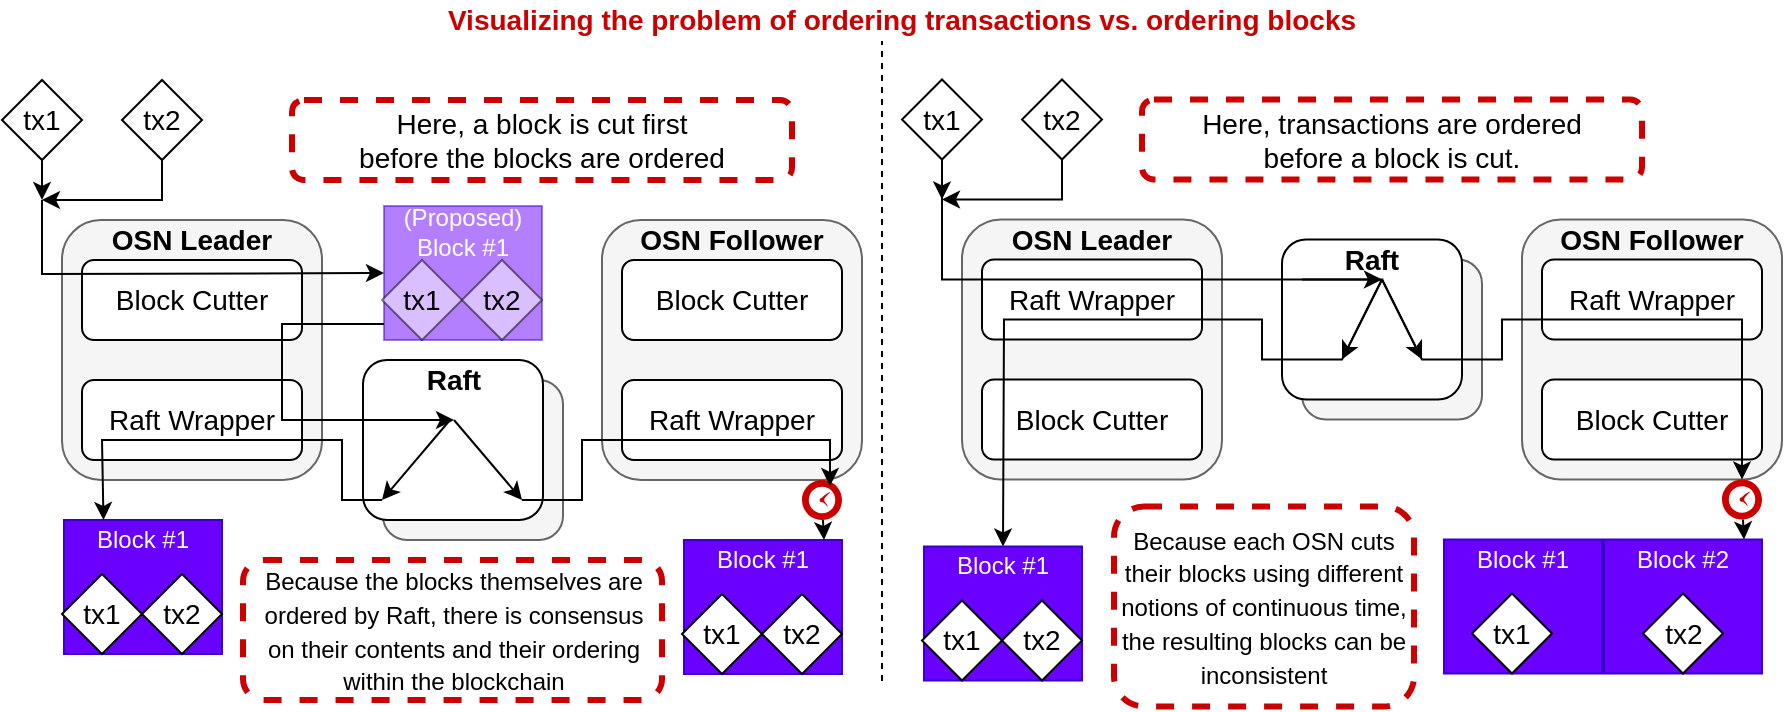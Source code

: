 <mxfile version="14.5.1" type="device"><diagram id="nDACwnGKOe6IFotOIgsN" name="Page-1"><mxGraphModel dx="2889" dy="1126" grid="1" gridSize="10" guides="1" tooltips="1" connect="1" arrows="1" fold="1" page="1" pageScale="1" pageWidth="827" pageHeight="1169" math="0" shadow="0"><root><mxCell id="0"/><mxCell id="1" parent="0"/><mxCell id="Sr8vAi6rzkndGQLO5JRo-13" value="" style="rounded=1;whiteSpace=wrap;html=1;labelBackgroundColor=none;fontSize=14;fontColor=#333333;fillColor=#f5f5f5;strokeColor=#666666;" parent="1" vertex="1"><mxGeometry x="560" y="159.75" width="90" height="80" as="geometry"/></mxCell><mxCell id="Sr8vAi6rzkndGQLO5JRo-1" value="Visualizing the problem of ordering transactions vs. ordering blocks" style="text;html=1;strokeColor=none;fillColor=none;align=center;verticalAlign=middle;whiteSpace=wrap;rounded=0;fontStyle=1;fontColor=#CC0000;fontSize=14;" parent="1" vertex="1"><mxGeometry x="-80" y="30" width="880" height="20" as="geometry"/></mxCell><mxCell id="Sr8vAi6rzkndGQLO5JRo-3" value="tx1" style="rhombus;whiteSpace=wrap;html=1;fontSize=14;labelBackgroundColor=none;" parent="1" vertex="1"><mxGeometry x="360" y="69.75" width="40" height="40" as="geometry"/></mxCell><mxCell id="Sr8vAi6rzkndGQLO5JRo-15" style="edgeStyle=none;rounded=0;orthogonalLoop=1;jettySize=auto;html=1;fontSize=14;fontColor=#000000;endArrow=classic;endFill=1;exitX=0.5;exitY=1;exitDx=0;exitDy=0;" parent="1" source="Sr8vAi6rzkndGQLO5JRo-4" edge="1"><mxGeometry relative="1" as="geometry"><mxPoint x="380" y="129.75" as="targetPoint"/><mxPoint x="440" y="119.75" as="sourcePoint"/><Array as="points"><mxPoint x="440" y="129.75"/></Array></mxGeometry></mxCell><mxCell id="Sr8vAi6rzkndGQLO5JRo-4" value="tx2" style="rhombus;whiteSpace=wrap;html=1;fontSize=14;labelBackgroundColor=none;" parent="1" vertex="1"><mxGeometry x="420" y="69.75" width="40" height="40" as="geometry"/></mxCell><mxCell id="Sr8vAi6rzkndGQLO5JRo-6" value="" style="rounded=1;whiteSpace=wrap;html=1;labelBackgroundColor=none;fontSize=14;fontColor=#000000;" parent="1" vertex="1"><mxGeometry x="550" y="149.75" width="90" height="80" as="geometry"/></mxCell><mxCell id="Sr8vAi6rzkndGQLO5JRo-7" value="" style="rounded=1;whiteSpace=wrap;html=1;labelBackgroundColor=none;fontSize=14;fontColor=#333333;fillColor=#f5f5f5;strokeColor=#666666;" parent="1" vertex="1"><mxGeometry x="390" y="139.75" width="130" height="130" as="geometry"/></mxCell><mxCell id="Sr8vAi6rzkndGQLO5JRo-8" value="OSN Leader" style="text;html=1;strokeColor=none;fillColor=none;align=center;verticalAlign=middle;whiteSpace=wrap;rounded=0;labelBackgroundColor=none;fontSize=14;fontColor=#000000;fontStyle=1" parent="1" vertex="1"><mxGeometry x="390" y="139.75" width="130" height="20" as="geometry"/></mxCell><mxCell id="Sr8vAi6rzkndGQLO5JRo-9" value="Block Cutter" style="rounded=1;whiteSpace=wrap;html=1;labelBackgroundColor=none;fontSize=14;fontColor=#000000;" parent="1" vertex="1"><mxGeometry x="400" y="219.75" width="110" height="40" as="geometry"/></mxCell><mxCell id="Sr8vAi6rzkndGQLO5JRo-10" value="Raft Wrapper" style="rounded=1;whiteSpace=wrap;html=1;labelBackgroundColor=none;fontSize=14;fontColor=#000000;" parent="1" vertex="1"><mxGeometry x="400" y="159.75" width="110" height="40" as="geometry"/></mxCell><mxCell id="Sr8vAi6rzkndGQLO5JRo-11" value="Raft" style="text;html=1;strokeColor=none;fillColor=none;align=center;verticalAlign=middle;whiteSpace=wrap;rounded=0;labelBackgroundColor=none;fontSize=14;fontColor=#000000;fontStyle=1" parent="1" vertex="1"><mxGeometry x="550" y="149.75" width="90" height="20" as="geometry"/></mxCell><mxCell id="Sr8vAi6rzkndGQLO5JRo-14" style="rounded=0;orthogonalLoop=1;jettySize=auto;html=1;exitX=0.5;exitY=1;exitDx=0;exitDy=0;fontSize=14;fontColor=#000000;entryX=0.5;entryY=0;entryDx=0;entryDy=0;" parent="1" source="Sr8vAi6rzkndGQLO5JRo-3" target="Sr8vAi6rzkndGQLO5JRo-27" edge="1"><mxGeometry relative="1" as="geometry"><mxPoint x="410" y="289.75" as="targetPoint"/><Array as="points"><mxPoint x="380" y="169.75"/><mxPoint x="410" y="169.75"/><mxPoint x="600" y="169.75"/><mxPoint x="580" y="209.75"/><mxPoint x="540" y="209.75"/><mxPoint x="540" y="189.75"/><mxPoint x="411" y="189.75"/></Array></mxGeometry></mxCell><mxCell id="Sr8vAi6rzkndGQLO5JRo-16" value="" style="rounded=1;whiteSpace=wrap;html=1;labelBackgroundColor=none;fontSize=14;fontColor=#333333;fillColor=#f5f5f5;strokeColor=#666666;" parent="1" vertex="1"><mxGeometry x="670" y="139.75" width="130" height="130" as="geometry"/></mxCell><mxCell id="Sr8vAi6rzkndGQLO5JRo-17" value="OSN Follower" style="text;html=1;strokeColor=none;fillColor=none;align=center;verticalAlign=middle;whiteSpace=wrap;rounded=0;labelBackgroundColor=none;fontSize=14;fontColor=#000000;fontStyle=1" parent="1" vertex="1"><mxGeometry x="670" y="139.75" width="130" height="20" as="geometry"/></mxCell><mxCell id="Sr8vAi6rzkndGQLO5JRo-18" value="Block Cutter" style="rounded=1;whiteSpace=wrap;html=1;labelBackgroundColor=none;fontSize=14;fontColor=#000000;" parent="1" vertex="1"><mxGeometry x="680" y="219.75" width="110" height="40" as="geometry"/></mxCell><mxCell id="Sr8vAi6rzkndGQLO5JRo-19" value="Raft Wrapper" style="rounded=1;whiteSpace=wrap;html=1;labelBackgroundColor=none;fontSize=14;fontColor=#000000;" parent="1" vertex="1"><mxGeometry x="680" y="159.75" width="110" height="40" as="geometry"/></mxCell><mxCell id="Sr8vAi6rzkndGQLO5JRo-20" value="" style="endArrow=classic;html=1;fontSize=14;fontColor=#000000;rounded=0;entryX=0.5;entryY=0;entryDx=0;entryDy=0;entryPerimeter=0;" parent="1" target="Sr8vAi6rzkndGQLO5JRo-49" edge="1"><mxGeometry width="50" height="50" relative="1" as="geometry"><mxPoint x="600" y="169.75" as="sourcePoint"/><mxPoint x="780" y="289.75" as="targetPoint"/><Array as="points"><mxPoint x="620" y="209.75"/><mxPoint x="660" y="209.75"/><mxPoint x="660" y="189.75"/><mxPoint x="780" y="189.75"/></Array></mxGeometry></mxCell><mxCell id="Sr8vAi6rzkndGQLO5JRo-24" value="" style="endArrow=classic;html=1;fontSize=14;fontColor=#000000;" parent="1" edge="1"><mxGeometry width="50" height="50" relative="1" as="geometry"><mxPoint x="560" y="169.75" as="sourcePoint"/><mxPoint x="600" y="169.75" as="targetPoint"/></mxGeometry></mxCell><mxCell id="Sr8vAi6rzkndGQLO5JRo-26" value="" style="rounded=0;whiteSpace=wrap;html=1;fillColor=#6a00ff;strokeColor=#3700CC;fontColor=#ffffff;" parent="1" vertex="1"><mxGeometry x="371" y="303.25" width="79" height="67" as="geometry"/></mxCell><mxCell id="Sr8vAi6rzkndGQLO5JRo-27" value="Block #1" style="text;html=1;strokeColor=none;fillColor=none;align=center;verticalAlign=middle;whiteSpace=wrap;rounded=0;fontColor=#FFFFFF;" parent="1" vertex="1"><mxGeometry x="371" y="303.25" width="79" height="20" as="geometry"/></mxCell><mxCell id="Sr8vAi6rzkndGQLO5JRo-38" value="tx1" style="rhombus;whiteSpace=wrap;html=1;fontSize=14;labelBackgroundColor=none;" parent="1" vertex="1"><mxGeometry x="370" y="330.25" width="40" height="40" as="geometry"/></mxCell><mxCell id="Sr8vAi6rzkndGQLO5JRo-39" value="tx2" style="rhombus;whiteSpace=wrap;html=1;fontSize=14;labelBackgroundColor=none;" parent="1" vertex="1"><mxGeometry x="410" y="330.25" width="40" height="40" as="geometry"/></mxCell><mxCell id="Sr8vAi6rzkndGQLO5JRo-40" value="" style="rounded=0;whiteSpace=wrap;html=1;fillColor=#6a00ff;strokeColor=#3700CC;fontColor=#ffffff;" parent="1" vertex="1"><mxGeometry x="631" y="299.75" width="79" height="67" as="geometry"/></mxCell><mxCell id="Sr8vAi6rzkndGQLO5JRo-41" value="Block #1" style="text;html=1;strokeColor=none;fillColor=none;align=center;verticalAlign=middle;whiteSpace=wrap;rounded=0;fontColor=#FFFFFF;" parent="1" vertex="1"><mxGeometry x="631" y="299.75" width="79" height="20" as="geometry"/></mxCell><mxCell id="Sr8vAi6rzkndGQLO5JRo-42" value="tx1" style="rhombus;whiteSpace=wrap;html=1;fontSize=14;labelBackgroundColor=none;" parent="1" vertex="1"><mxGeometry x="645" y="326.75" width="40" height="40" as="geometry"/></mxCell><mxCell id="Sr8vAi6rzkndGQLO5JRo-44" value="" style="rounded=0;whiteSpace=wrap;html=1;fillColor=#6a00ff;strokeColor=#3700CC;fontColor=#ffffff;" parent="1" vertex="1"><mxGeometry x="711" y="299.75" width="79" height="67" as="geometry"/></mxCell><mxCell id="Sr8vAi6rzkndGQLO5JRo-45" value="Block #2" style="text;html=1;strokeColor=none;fillColor=none;align=center;verticalAlign=middle;whiteSpace=wrap;rounded=0;fontColor=#FFFFFF;" parent="1" vertex="1"><mxGeometry x="711" y="299.75" width="79" height="20" as="geometry"/></mxCell><mxCell id="Sr8vAi6rzkndGQLO5JRo-47" value="tx2" style="rhombus;whiteSpace=wrap;html=1;fontSize=14;labelBackgroundColor=none;" parent="1" vertex="1"><mxGeometry x="730.5" y="326.75" width="40" height="40" as="geometry"/></mxCell><mxCell id="Sr8vAi6rzkndGQLO5JRo-51" style="edgeStyle=none;rounded=0;orthogonalLoop=1;jettySize=auto;html=1;entryX=0.886;entryY=0;entryDx=0;entryDy=0;entryPerimeter=0;endArrow=classic;endFill=1;fontSize=14;fontColor=#000000;" parent="1" source="Sr8vAi6rzkndGQLO5JRo-49" target="Sr8vAi6rzkndGQLO5JRo-45" edge="1"><mxGeometry relative="1" as="geometry"/></mxCell><mxCell id="Sr8vAi6rzkndGQLO5JRo-49" value="" style="html=1;aspect=fixed;strokeColor=none;shadow=0;align=center;verticalAlign=top;shape=mxgraph.gcp2.clock;labelBackgroundColor=none;fontSize=14;fontColor=#000000;fillColor=#CC0000;" parent="1" vertex="1"><mxGeometry x="770" y="269.75" width="20" height="20" as="geometry"/></mxCell><mxCell id="Sr8vAi6rzkndGQLO5JRo-52" value="" style="endArrow=classic;html=1;fontSize=14;fontColor=#000000;" parent="1" edge="1"><mxGeometry width="50" height="50" relative="1" as="geometry"><mxPoint x="600" y="169.75" as="sourcePoint"/><mxPoint x="580" y="209.75" as="targetPoint"/></mxGeometry></mxCell><mxCell id="Sr8vAi6rzkndGQLO5JRo-53" value="" style="endArrow=classic;html=1;fontSize=14;fontColor=#000000;" parent="1" edge="1"><mxGeometry width="50" height="50" relative="1" as="geometry"><mxPoint x="600" y="169.75" as="sourcePoint"/><mxPoint x="620" y="209.75" as="targetPoint"/></mxGeometry></mxCell><mxCell id="Sr8vAi6rzkndGQLO5JRo-54" value="" style="endArrow=none;dashed=1;html=1;fontSize=14;fontColor=#000000;" parent="1" edge="1"><mxGeometry width="50" height="50" relative="1" as="geometry"><mxPoint x="350" y="370.5" as="sourcePoint"/><mxPoint x="350" y="50.5" as="targetPoint"/></mxGeometry></mxCell><mxCell id="Sr8vAi6rzkndGQLO5JRo-89" value="" style="endArrow=classic;html=1;fontSize=14;fontColor=#000000;exitX=0.5;exitY=1;exitDx=0;exitDy=0;" parent="1" source="Sr8vAi6rzkndGQLO5JRo-3" edge="1"><mxGeometry width="50" height="50" relative="1" as="geometry"><mxPoint x="540" y="119.75" as="sourcePoint"/><mxPoint x="380" y="129.75" as="targetPoint"/></mxGeometry></mxCell><mxCell id="Sr8vAi6rzkndGQLO5JRo-90" value="" style="rounded=1;whiteSpace=wrap;html=1;labelBackgroundColor=none;fontSize=14;fontColor=#333333;fillColor=#f5f5f5;strokeColor=#666666;" parent="1" vertex="1"><mxGeometry x="100.5" y="220" width="90" height="80" as="geometry"/></mxCell><mxCell id="Sr8vAi6rzkndGQLO5JRo-91" value="tx1" style="rhombus;whiteSpace=wrap;html=1;fontSize=14;labelBackgroundColor=none;" parent="1" vertex="1"><mxGeometry x="-90" y="70" width="40" height="40" as="geometry"/></mxCell><mxCell id="Sr8vAi6rzkndGQLO5JRo-92" style="edgeStyle=none;rounded=0;orthogonalLoop=1;jettySize=auto;html=1;fontSize=14;fontColor=#000000;endArrow=classic;endFill=1;exitX=0.5;exitY=1;exitDx=0;exitDy=0;" parent="1" source="Sr8vAi6rzkndGQLO5JRo-93" edge="1"><mxGeometry relative="1" as="geometry"><mxPoint x="-70" y="130" as="targetPoint"/><mxPoint x="-10" y="120" as="sourcePoint"/><Array as="points"><mxPoint x="-10" y="130"/></Array></mxGeometry></mxCell><mxCell id="Sr8vAi6rzkndGQLO5JRo-93" value="tx2" style="rhombus;whiteSpace=wrap;html=1;fontSize=14;labelBackgroundColor=none;" parent="1" vertex="1"><mxGeometry x="-30" y="70" width="40" height="40" as="geometry"/></mxCell><mxCell id="Sr8vAi6rzkndGQLO5JRo-94" value="" style="rounded=1;whiteSpace=wrap;html=1;labelBackgroundColor=none;fontSize=14;fontColor=#000000;" parent="1" vertex="1"><mxGeometry x="90.5" y="210" width="90" height="80" as="geometry"/></mxCell><mxCell id="Sr8vAi6rzkndGQLO5JRo-95" value="" style="rounded=1;whiteSpace=wrap;html=1;labelBackgroundColor=none;fontSize=14;fontColor=#333333;fillColor=#f5f5f5;strokeColor=#666666;" parent="1" vertex="1"><mxGeometry x="-60" y="140" width="130" height="130" as="geometry"/></mxCell><mxCell id="Sr8vAi6rzkndGQLO5JRo-96" value="OSN Leader" style="text;html=1;strokeColor=none;fillColor=none;align=center;verticalAlign=middle;whiteSpace=wrap;rounded=0;labelBackgroundColor=none;fontSize=14;fontColor=#000000;fontStyle=1" parent="1" vertex="1"><mxGeometry x="-60" y="140" width="130" height="20" as="geometry"/></mxCell><mxCell id="Sr8vAi6rzkndGQLO5JRo-97" value="Block Cutter" style="rounded=1;whiteSpace=wrap;html=1;labelBackgroundColor=none;fontSize=14;fontColor=#000000;" parent="1" vertex="1"><mxGeometry x="-50" y="160" width="110" height="40" as="geometry"/></mxCell><mxCell id="Sr8vAi6rzkndGQLO5JRo-98" value="Raft Wrapper" style="rounded=1;whiteSpace=wrap;html=1;labelBackgroundColor=none;fontSize=14;fontColor=#000000;" parent="1" vertex="1"><mxGeometry x="-50" y="220" width="110" height="40" as="geometry"/></mxCell><mxCell id="Sr8vAi6rzkndGQLO5JRo-99" value="Raft" style="text;html=1;strokeColor=none;fillColor=none;align=center;verticalAlign=middle;whiteSpace=wrap;rounded=0;labelBackgroundColor=none;fontSize=14;fontColor=#000000;fontStyle=1" parent="1" vertex="1"><mxGeometry x="90.5" y="210" width="90" height="20" as="geometry"/></mxCell><mxCell id="Sr8vAi6rzkndGQLO5JRo-101" value="" style="rounded=1;whiteSpace=wrap;html=1;labelBackgroundColor=none;fontSize=14;fontColor=#333333;fillColor=#f5f5f5;strokeColor=#666666;" parent="1" vertex="1"><mxGeometry x="210" y="140" width="130" height="130" as="geometry"/></mxCell><mxCell id="Sr8vAi6rzkndGQLO5JRo-102" value="OSN Follower" style="text;html=1;strokeColor=none;fillColor=none;align=center;verticalAlign=middle;whiteSpace=wrap;rounded=0;labelBackgroundColor=none;fontSize=14;fontColor=#000000;fontStyle=1" parent="1" vertex="1"><mxGeometry x="210" y="140" width="130" height="20" as="geometry"/></mxCell><mxCell id="Sr8vAi6rzkndGQLO5JRo-103" value="Block Cutter" style="rounded=1;whiteSpace=wrap;html=1;labelBackgroundColor=none;fontSize=14;fontColor=#000000;" parent="1" vertex="1"><mxGeometry x="220" y="160" width="110" height="40" as="geometry"/></mxCell><mxCell id="Sr8vAi6rzkndGQLO5JRo-104" value="Raft Wrapper" style="rounded=1;whiteSpace=wrap;html=1;labelBackgroundColor=none;fontSize=14;fontColor=#000000;" parent="1" vertex="1"><mxGeometry x="220" y="220" width="110" height="40" as="geometry"/></mxCell><mxCell id="Sr8vAi6rzkndGQLO5JRo-107" value="" style="rounded=0;whiteSpace=wrap;html=1;fillColor=#6a00ff;strokeColor=#3700CC;fontColor=#ffffff;opacity=50;" parent="1" vertex="1"><mxGeometry x="101" y="133" width="79" height="67" as="geometry"/></mxCell><mxCell id="Sr8vAi6rzkndGQLO5JRo-108" value="(Proposed)&lt;br&gt;Block #1" style="text;html=1;strokeColor=none;fillColor=none;align=center;verticalAlign=middle;whiteSpace=wrap;rounded=0;fontColor=#FFFFFF;opacity=50;" parent="1" vertex="1"><mxGeometry x="101" y="133" width="79" height="25" as="geometry"/></mxCell><mxCell id="Sr8vAi6rzkndGQLO5JRo-143" style="edgeStyle=none;rounded=0;orthogonalLoop=1;jettySize=auto;html=1;exitX=0;exitY=0.881;exitDx=0;exitDy=0;endArrow=classic;endFill=1;strokeWidth=1;fontSize=14;fontColor=#000000;exitPerimeter=0;" parent="1" source="Sr8vAi6rzkndGQLO5JRo-107" edge="1"><mxGeometry relative="1" as="geometry"><mxPoint x="136" y="240" as="targetPoint"/><Array as="points"><mxPoint x="50" y="192"/><mxPoint x="50" y="240"/><mxPoint x="109" y="240"/></Array></mxGeometry></mxCell><mxCell id="Sr8vAi6rzkndGQLO5JRo-109" value="tx1" style="rhombus;whiteSpace=wrap;html=1;fontSize=14;labelBackgroundColor=none;opacity=50;" parent="1" vertex="1"><mxGeometry x="100" y="160" width="40" height="40" as="geometry"/></mxCell><mxCell id="Sr8vAi6rzkndGQLO5JRo-110" value="tx2" style="rhombus;whiteSpace=wrap;html=1;fontSize=14;labelBackgroundColor=none;opacity=50;" parent="1" vertex="1"><mxGeometry x="140" y="160" width="40" height="40" as="geometry"/></mxCell><mxCell id="Sr8vAi6rzkndGQLO5JRo-128" style="edgeStyle=none;rounded=0;orthogonalLoop=1;jettySize=auto;html=1;entryX=0.886;entryY=0;entryDx=0;entryDy=0;entryPerimeter=0;endArrow=classic;endFill=1;fontSize=14;fontColor=#000000;" parent="1" source="Sr8vAi6rzkndGQLO5JRo-118" target="Sr8vAi6rzkndGQLO5JRo-125" edge="1"><mxGeometry relative="1" as="geometry"/></mxCell><mxCell id="Sr8vAi6rzkndGQLO5JRo-118" value="" style="html=1;aspect=fixed;strokeColor=none;shadow=0;align=center;verticalAlign=top;shape=mxgraph.gcp2.clock;labelBackgroundColor=none;fontSize=14;fontColor=#000000;fillColor=#CC0000;" parent="1" vertex="1"><mxGeometry x="310" y="270" width="20" height="20" as="geometry"/></mxCell><mxCell id="Sr8vAi6rzkndGQLO5JRo-121" value="" style="endArrow=classic;html=1;fontSize=14;fontColor=#000000;exitX=0.5;exitY=1;exitDx=0;exitDy=0;" parent="1" source="Sr8vAi6rzkndGQLO5JRo-91" edge="1"><mxGeometry width="50" height="50" relative="1" as="geometry"><mxPoint x="90" y="120" as="sourcePoint"/><mxPoint x="-70" y="130" as="targetPoint"/></mxGeometry></mxCell><mxCell id="Sr8vAi6rzkndGQLO5JRo-124" value="" style="rounded=0;whiteSpace=wrap;html=1;fillColor=#6a00ff;strokeColor=#3700CC;fontColor=#ffffff;" parent="1" vertex="1"><mxGeometry x="251" y="300" width="79" height="67" as="geometry"/></mxCell><mxCell id="Sr8vAi6rzkndGQLO5JRo-125" value="Block #1" style="text;html=1;strokeColor=none;fillColor=none;align=center;verticalAlign=middle;whiteSpace=wrap;rounded=0;fontColor=#FFFFFF;" parent="1" vertex="1"><mxGeometry x="251" y="300" width="79" height="20" as="geometry"/></mxCell><mxCell id="Sr8vAi6rzkndGQLO5JRo-126" value="tx1" style="rhombus;whiteSpace=wrap;html=1;fontSize=14;labelBackgroundColor=none;" parent="1" vertex="1"><mxGeometry x="250" y="327" width="40" height="40" as="geometry"/></mxCell><mxCell id="Sr8vAi6rzkndGQLO5JRo-127" value="tx2" style="rhombus;whiteSpace=wrap;html=1;fontSize=14;labelBackgroundColor=none;" parent="1" vertex="1"><mxGeometry x="290" y="327" width="40" height="40" as="geometry"/></mxCell><mxCell id="Sr8vAi6rzkndGQLO5JRo-134" value="" style="rounded=0;whiteSpace=wrap;html=1;fillColor=#6a00ff;strokeColor=#3700CC;fontColor=#ffffff;" parent="1" vertex="1"><mxGeometry x="-59" y="290" width="79" height="67" as="geometry"/></mxCell><mxCell id="Sr8vAi6rzkndGQLO5JRo-135" value="Block #1" style="text;html=1;strokeColor=none;fillColor=none;align=center;verticalAlign=middle;whiteSpace=wrap;rounded=0;fontColor=#FFFFFF;" parent="1" vertex="1"><mxGeometry x="-59" y="290" width="79" height="20" as="geometry"/></mxCell><mxCell id="Sr8vAi6rzkndGQLO5JRo-136" value="tx1" style="rhombus;whiteSpace=wrap;html=1;fontSize=14;labelBackgroundColor=none;" parent="1" vertex="1"><mxGeometry x="-60" y="317" width="40" height="40" as="geometry"/></mxCell><mxCell id="Sr8vAi6rzkndGQLO5JRo-137" value="tx2" style="rhombus;whiteSpace=wrap;html=1;fontSize=14;labelBackgroundColor=none;" parent="1" vertex="1"><mxGeometry x="-20" y="317" width="40" height="40" as="geometry"/></mxCell><mxCell id="Sr8vAi6rzkndGQLO5JRo-138" value="Here, transactions are ordered&lt;br&gt;before a block is cut." style="rounded=1;whiteSpace=wrap;html=1;labelBackgroundColor=none;fontSize=14;fontColor=#000000;dashed=1;strokeWidth=3;strokeColor=#CC0000;fillColor=#FFFFFF;" parent="1" vertex="1"><mxGeometry x="480" y="79.75" width="250" height="40" as="geometry"/></mxCell><mxCell id="Sr8vAi6rzkndGQLO5JRo-140" value="Here, a block is cut first&lt;br&gt;before the blocks are ordered" style="rounded=1;whiteSpace=wrap;html=1;labelBackgroundColor=none;fontSize=14;fontColor=#000000;dashed=1;strokeWidth=3;strokeColor=#CC0000;fillColor=#FFFFFF;" parent="1" vertex="1"><mxGeometry x="55" y="80" width="250" height="40" as="geometry"/></mxCell><mxCell id="Sr8vAi6rzkndGQLO5JRo-142" value="" style="endArrow=classic;html=1;strokeWidth=1;fontSize=14;fontColor=#000000;rounded=0;entryX=0;entryY=0.5;entryDx=0;entryDy=0;" parent="1" target="Sr8vAi6rzkndGQLO5JRo-107" edge="1"><mxGeometry width="50" height="50" relative="1" as="geometry"><mxPoint x="-70" y="130" as="sourcePoint"/><mxPoint x="-70" y="270" as="targetPoint"/><Array as="points"><mxPoint x="-70" y="167"/></Array></mxGeometry></mxCell><mxCell id="Sr8vAi6rzkndGQLO5JRo-144" style="edgeStyle=none;rounded=0;orthogonalLoop=1;jettySize=auto;html=1;endArrow=classic;endFill=1;strokeWidth=1;fontSize=14;fontColor=#000000;" parent="1" edge="1"><mxGeometry relative="1" as="geometry"><mxPoint x="170" y="280" as="targetPoint"/><mxPoint x="136" y="240" as="sourcePoint"/></mxGeometry></mxCell><mxCell id="Sr8vAi6rzkndGQLO5JRo-145" style="edgeStyle=none;rounded=0;orthogonalLoop=1;jettySize=auto;html=1;endArrow=classic;endFill=1;strokeWidth=1;fontSize=14;fontColor=#000000;" parent="1" edge="1"><mxGeometry relative="1" as="geometry"><mxPoint x="100" y="280" as="targetPoint"/><mxPoint x="134" y="240" as="sourcePoint"/></mxGeometry></mxCell><mxCell id="Sr8vAi6rzkndGQLO5JRo-146" value="" style="endArrow=classic;html=1;strokeWidth=1;fontSize=14;fontColor=#000000;rounded=0;entryX=0.25;entryY=0;entryDx=0;entryDy=0;" parent="1" target="Sr8vAi6rzkndGQLO5JRo-135" edge="1"><mxGeometry width="50" height="50" relative="1" as="geometry"><mxPoint x="100" y="280" as="sourcePoint"/><mxPoint x="70" y="430" as="targetPoint"/><Array as="points"><mxPoint x="80" y="280"/><mxPoint x="80" y="250"/><mxPoint x="-40" y="250"/></Array></mxGeometry></mxCell><mxCell id="Sr8vAi6rzkndGQLO5JRo-147" value="" style="endArrow=classic;html=1;strokeWidth=1;fontSize=14;fontColor=#000000;rounded=0;entryX=0.7;entryY=0.15;entryDx=0;entryDy=0;entryPerimeter=0;" parent="1" target="Sr8vAi6rzkndGQLO5JRo-118" edge="1"><mxGeometry width="50" height="50" relative="1" as="geometry"><mxPoint x="170" y="280" as="sourcePoint"/><mxPoint x="190" y="400" as="targetPoint"/><Array as="points"><mxPoint x="200" y="280"/><mxPoint x="200" y="250"/><mxPoint x="324" y="250"/></Array></mxGeometry></mxCell><mxCell id="I9WegAr2wB0fYYI94vf2-1" value="&lt;font style=&quot;font-size: 12px&quot;&gt;Because each OSN cuts their blocks using different notions of continuous time, the resulting blocks can be inconsistent&lt;/font&gt;" style="rounded=1;whiteSpace=wrap;html=1;labelBackgroundColor=none;fontSize=14;fontColor=#000000;dashed=1;strokeWidth=3;strokeColor=#CC0000;fillColor=#FFFFFF;" vertex="1" parent="1"><mxGeometry x="466" y="283.25" width="150" height="100" as="geometry"/></mxCell><mxCell id="I9WegAr2wB0fYYI94vf2-2" value="&lt;font style=&quot;font-size: 12px&quot;&gt;Because the blocks themselves are ordered by Raft, there is consensus&lt;br&gt;on their contents and their ordering within the blockchain&lt;/font&gt;" style="rounded=1;whiteSpace=wrap;html=1;labelBackgroundColor=none;fontSize=14;fontColor=#000000;dashed=1;strokeWidth=3;strokeColor=#CC0000;fillColor=#FFFFFF;" vertex="1" parent="1"><mxGeometry x="30.5" y="310" width="209.5" height="70" as="geometry"/></mxCell></root></mxGraphModel></diagram></mxfile>